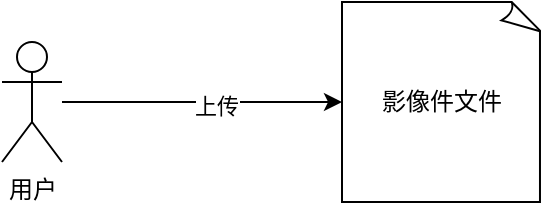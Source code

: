 <mxfile version="24.2.0" type="github">
  <diagram name="Page-1" id="WfaMz615tzQlH5GkM4Tm">
    <mxGraphModel dx="1194" dy="756" grid="1" gridSize="10" guides="1" tooltips="1" connect="1" arrows="1" fold="1" page="1" pageScale="1" pageWidth="850" pageHeight="1100" math="0" shadow="0">
      <root>
        <mxCell id="0" />
        <mxCell id="1" parent="0" />
        <mxCell id="PGCFIzTZv2ok1Tr4uJvO-4" style="edgeStyle=orthogonalEdgeStyle;rounded=0;orthogonalLoop=1;jettySize=auto;html=1;" edge="1" parent="1" source="PGCFIzTZv2ok1Tr4uJvO-1" target="PGCFIzTZv2ok1Tr4uJvO-3">
          <mxGeometry relative="1" as="geometry" />
        </mxCell>
        <mxCell id="PGCFIzTZv2ok1Tr4uJvO-5" value="上传" style="edgeLabel;html=1;align=center;verticalAlign=middle;resizable=0;points=[];" vertex="1" connectable="0" parent="PGCFIzTZv2ok1Tr4uJvO-4">
          <mxGeometry x="0.1" y="-2" relative="1" as="geometry">
            <mxPoint as="offset" />
          </mxGeometry>
        </mxCell>
        <mxCell id="PGCFIzTZv2ok1Tr4uJvO-1" value="用户" style="shape=umlActor;verticalLabelPosition=bottom;verticalAlign=top;html=1;outlineConnect=0;" vertex="1" parent="1">
          <mxGeometry x="60" y="120" width="30" height="60" as="geometry" />
        </mxCell>
        <mxCell id="PGCFIzTZv2ok1Tr4uJvO-3" value="影像件文件" style="whiteSpace=wrap;html=1;shape=mxgraph.basic.document" vertex="1" parent="1">
          <mxGeometry x="230" y="100" width="100" height="100" as="geometry" />
        </mxCell>
      </root>
    </mxGraphModel>
  </diagram>
</mxfile>
